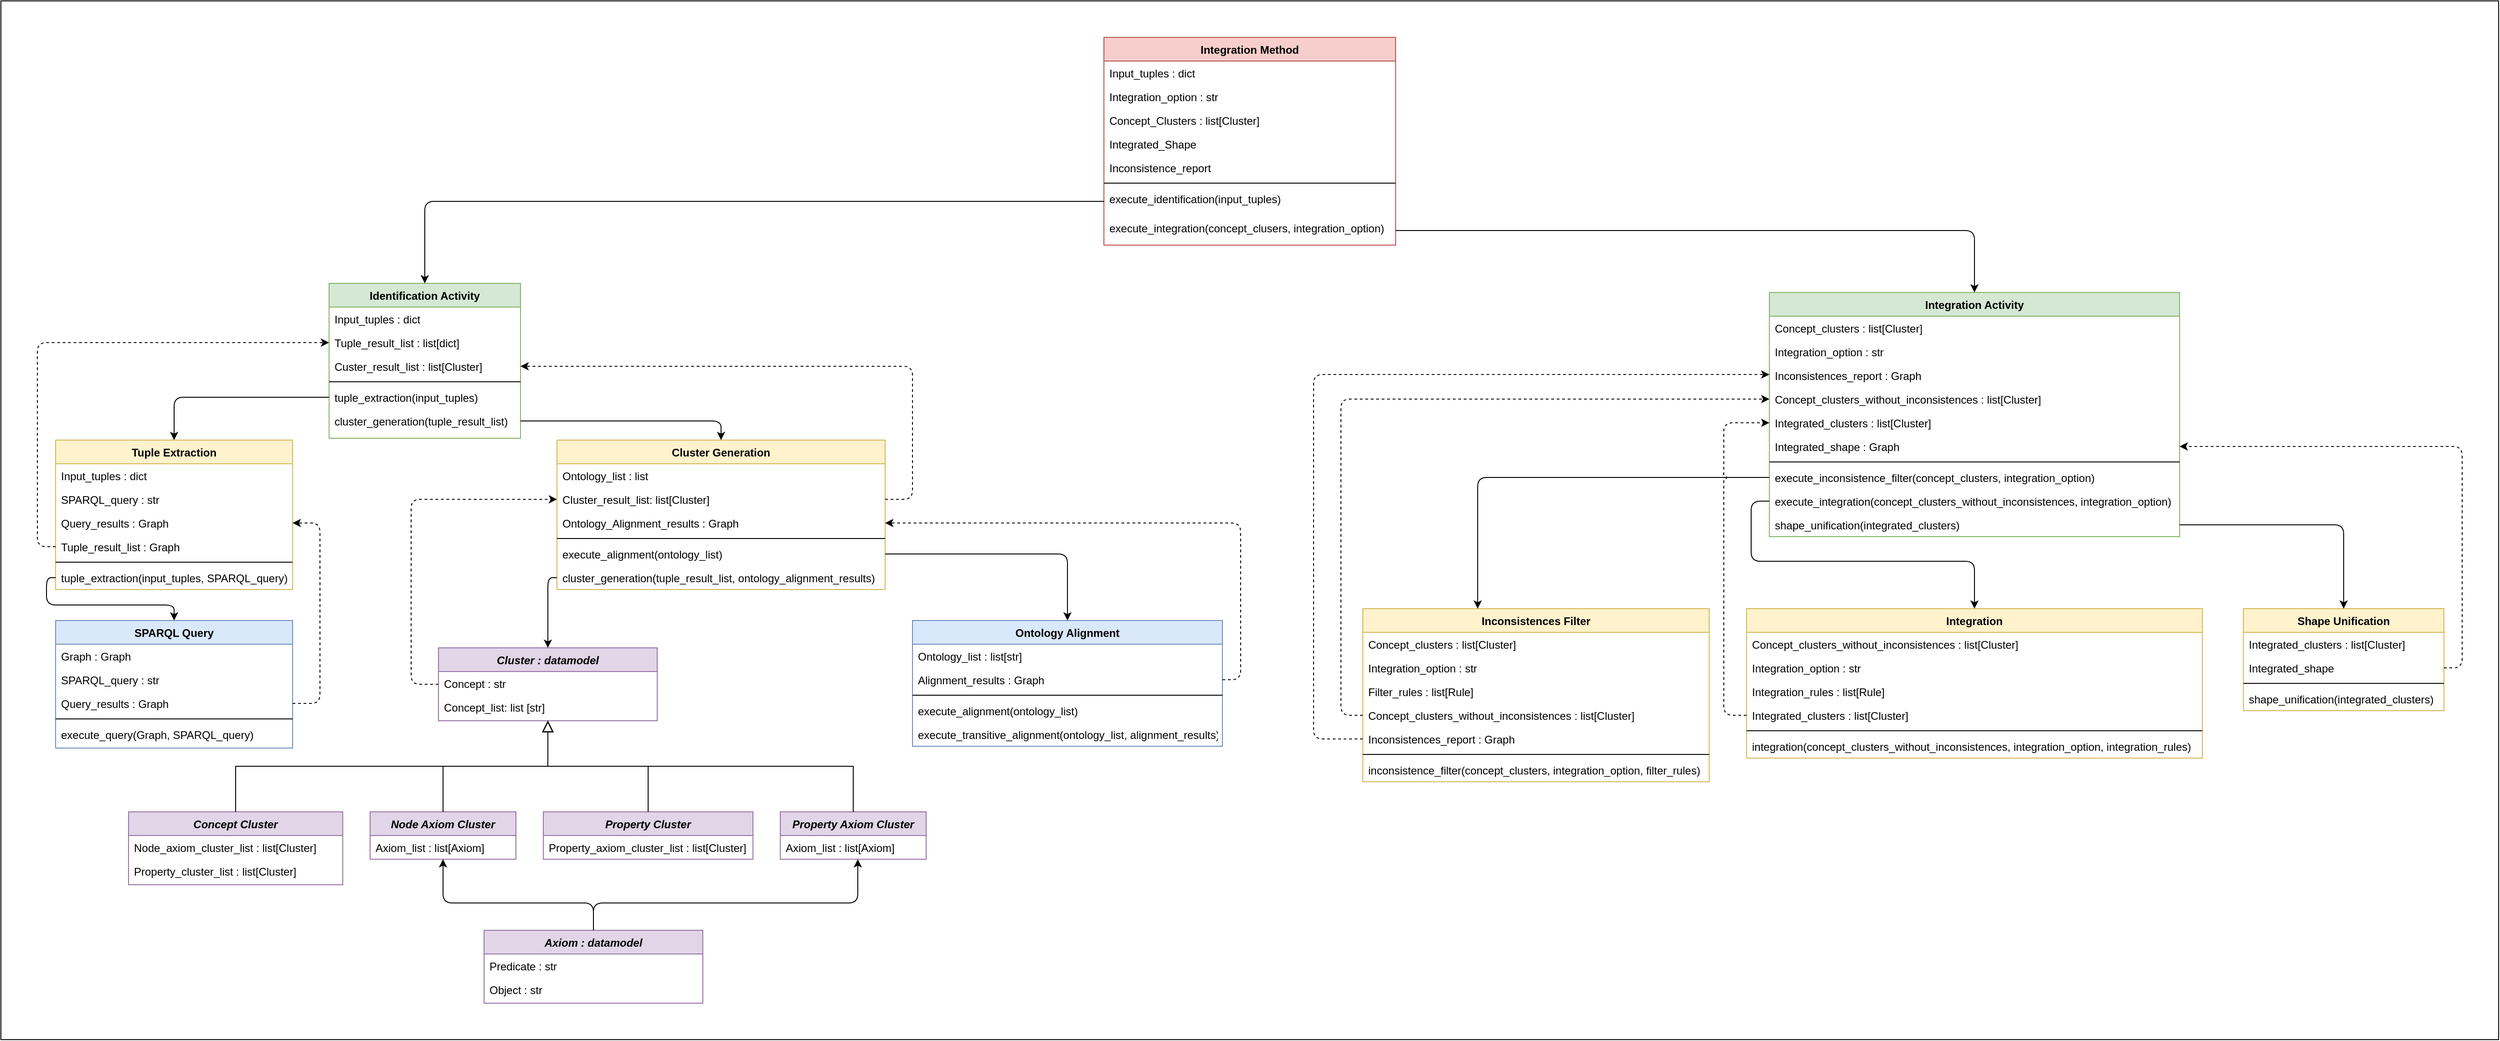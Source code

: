 <mxfile>
    <diagram id="N_ACyk_NYoFnbW6lfRZY" name="Page-1">
        <mxGraphModel dx="1356" dy="1001" grid="1" gridSize="10" guides="1" tooltips="1" connect="1" arrows="1" fold="1" page="1" pageScale="1" pageWidth="827" pageHeight="1169" background="none" math="0" shadow="0">
            <root>
                <mxCell id="0"/>
                <mxCell id="1" parent="0"/>
                <mxCell id="170" value="" style="rounded=0;whiteSpace=wrap;html=1;" vertex="1" parent="1">
                    <mxGeometry x="-320" y="170" width="2740" height="1140" as="geometry"/>
                </mxCell>
                <mxCell id="131" style="edgeStyle=orthogonalEdgeStyle;html=1;dashed=1;" edge="1" parent="1" source="10" target="83">
                    <mxGeometry relative="1" as="geometry">
                        <Array as="points">
                            <mxPoint x="130" y="920"/>
                            <mxPoint x="130" y="717"/>
                        </Array>
                    </mxGeometry>
                </mxCell>
                <mxCell id="10" value="Cluster : datamodel" style="swimlane;fontStyle=3;align=center;verticalAlign=top;childLayout=stackLayout;horizontal=1;startSize=26;horizontalStack=0;resizeParent=1;resizeLast=0;collapsible=1;marginBottom=0;rounded=0;shadow=0;strokeWidth=1;fillColor=#e1d5e7;strokeColor=#9673a6;" vertex="1" parent="1">
                    <mxGeometry x="160" y="880" width="240" height="80" as="geometry">
                        <mxRectangle x="230" y="140" width="160" height="26" as="alternateBounds"/>
                    </mxGeometry>
                </mxCell>
                <mxCell id="11" value="Concept : str" style="text;align=left;verticalAlign=top;spacingLeft=4;spacingRight=4;overflow=hidden;rotatable=0;points=[[0,0.5],[1,0.5]];portConstraint=eastwest;" vertex="1" parent="10">
                    <mxGeometry y="26" width="240" height="26" as="geometry"/>
                </mxCell>
                <mxCell id="12" value="Concept_list: list [str]" style="text;align=left;verticalAlign=top;spacingLeft=4;spacingRight=4;overflow=hidden;rotatable=0;points=[[0,0.5],[1,0.5]];portConstraint=eastwest;rounded=0;shadow=0;html=0;" vertex="1" parent="10">
                    <mxGeometry y="52" width="240" height="26" as="geometry"/>
                </mxCell>
                <mxCell id="16" value="Node Axiom Cluster" style="swimlane;fontStyle=3;align=center;verticalAlign=top;childLayout=stackLayout;horizontal=1;startSize=26;horizontalStack=0;resizeParent=1;resizeLast=0;collapsible=1;marginBottom=0;rounded=0;shadow=0;strokeWidth=1;fillColor=#e1d5e7;strokeColor=#9673a6;" vertex="1" parent="1">
                    <mxGeometry x="85" y="1060" width="160" height="52" as="geometry">
                        <mxRectangle x="130" y="380" width="160" height="26" as="alternateBounds"/>
                    </mxGeometry>
                </mxCell>
                <mxCell id="17" value="Axiom_list : list[Axiom]" style="text;align=left;verticalAlign=top;spacingLeft=4;spacingRight=4;overflow=hidden;rotatable=0;points=[[0,0.5],[1,0.5]];portConstraint=eastwest;" vertex="1" parent="16">
                    <mxGeometry y="26" width="160" height="26" as="geometry"/>
                </mxCell>
                <mxCell id="22" value="" style="endArrow=block;endSize=10;endFill=0;shadow=0;strokeWidth=1;rounded=0;curved=0;edgeStyle=elbowEdgeStyle;elbow=vertical;" edge="1" parent="1" source="16" target="10">
                    <mxGeometry width="160" relative="1" as="geometry">
                        <mxPoint x="140" y="983" as="sourcePoint"/>
                        <mxPoint x="100" y="1020" as="targetPoint"/>
                    </mxGeometry>
                </mxCell>
                <mxCell id="23" value="Property Cluster" style="swimlane;fontStyle=3;align=center;verticalAlign=top;childLayout=stackLayout;horizontal=1;startSize=26;horizontalStack=0;resizeParent=1;resizeLast=0;collapsible=1;marginBottom=0;rounded=0;shadow=0;strokeWidth=1;fillColor=#e1d5e7;strokeColor=#9673a6;" vertex="1" parent="1">
                    <mxGeometry x="275" y="1060" width="230" height="52" as="geometry">
                        <mxRectangle x="340" y="380" width="170" height="26" as="alternateBounds"/>
                    </mxGeometry>
                </mxCell>
                <mxCell id="24" value="Property_axiom_cluster_list : list[Cluster]" style="text;align=left;verticalAlign=top;spacingLeft=4;spacingRight=4;overflow=hidden;rotatable=0;points=[[0,0.5],[1,0.5]];portConstraint=eastwest;" vertex="1" parent="23">
                    <mxGeometry y="26" width="230" height="26" as="geometry"/>
                </mxCell>
                <mxCell id="26" value="" style="endArrow=block;endSize=10;endFill=0;shadow=0;strokeWidth=1;rounded=0;curved=0;edgeStyle=elbowEdgeStyle;elbow=vertical;" edge="1" parent="1" source="23" target="10">
                    <mxGeometry width="160" relative="1" as="geometry">
                        <mxPoint x="150" y="1153" as="sourcePoint"/>
                        <mxPoint x="260" y="1070" as="targetPoint"/>
                    </mxGeometry>
                </mxCell>
                <mxCell id="27" value="Integration Method" style="swimlane;fontStyle=1;align=center;verticalAlign=top;childLayout=stackLayout;horizontal=1;startSize=26;horizontalStack=0;resizeParent=1;resizeLast=0;collapsible=1;marginBottom=0;rounded=0;shadow=0;strokeWidth=1;fillColor=#f8cecc;strokeColor=#b85450;" vertex="1" parent="1">
                    <mxGeometry x="890" y="210" width="320" height="228" as="geometry">
                        <mxRectangle x="550" y="140" width="160" height="26" as="alternateBounds"/>
                    </mxGeometry>
                </mxCell>
                <mxCell id="28" value="Input_tuples : dict" style="text;align=left;verticalAlign=top;spacingLeft=4;spacingRight=4;overflow=hidden;rotatable=0;points=[[0,0.5],[1,0.5]];portConstraint=eastwest;rounded=0;shadow=0;html=0;" vertex="1" parent="27">
                    <mxGeometry y="26" width="320" height="26" as="geometry"/>
                </mxCell>
                <mxCell id="30" value="Integration_option : str" style="text;align=left;verticalAlign=top;spacingLeft=4;spacingRight=4;overflow=hidden;rotatable=0;points=[[0,0.5],[1,0.5]];portConstraint=eastwest;" vertex="1" parent="27">
                    <mxGeometry y="52" width="320" height="26" as="geometry"/>
                </mxCell>
                <mxCell id="101" value="Concept_Clusters : list[Cluster]" style="text;align=left;verticalAlign=top;spacingLeft=4;spacingRight=4;overflow=hidden;rotatable=0;points=[[0,0.5],[1,0.5]];portConstraint=eastwest;rounded=0;shadow=0;html=0;" vertex="1" parent="27">
                    <mxGeometry y="78" width="320" height="26" as="geometry"/>
                </mxCell>
                <mxCell id="32" value="Integrated_Shape" style="text;align=left;verticalAlign=top;spacingLeft=4;spacingRight=4;overflow=hidden;rotatable=0;points=[[0,0.5],[1,0.5]];portConstraint=eastwest;rounded=0;shadow=0;html=0;" vertex="1" parent="27">
                    <mxGeometry y="104" width="320" height="26" as="geometry"/>
                </mxCell>
                <mxCell id="55" value="Inconsistence_report" style="text;align=left;verticalAlign=top;spacingLeft=4;spacingRight=4;overflow=hidden;rotatable=0;points=[[0,0.5],[1,0.5]];portConstraint=eastwest;rounded=0;shadow=0;html=0;" vertex="1" parent="27">
                    <mxGeometry y="130" width="320" height="26" as="geometry"/>
                </mxCell>
                <mxCell id="33" value="" style="line;html=1;strokeWidth=1;align=left;verticalAlign=middle;spacingTop=-1;spacingLeft=3;spacingRight=3;rotatable=0;labelPosition=right;points=[];portConstraint=eastwest;" vertex="1" parent="27">
                    <mxGeometry y="156" width="320" height="8" as="geometry"/>
                </mxCell>
                <mxCell id="34" value="execute_identification(input_tuples)" style="text;align=left;verticalAlign=top;spacingLeft=4;spacingRight=4;overflow=hidden;rotatable=0;points=[[0,0.5],[1,0.5]];portConstraint=eastwest;" vertex="1" parent="27">
                    <mxGeometry y="164" width="320" height="32" as="geometry"/>
                </mxCell>
                <mxCell id="100" value="execute_integration(concept_clusers, integration_option)" style="text;align=left;verticalAlign=top;spacingLeft=4;spacingRight=4;overflow=hidden;rotatable=0;points=[[0,0.5],[1,0.5]];portConstraint=eastwest;" vertex="1" parent="27">
                    <mxGeometry y="196" width="320" height="32" as="geometry"/>
                </mxCell>
                <mxCell id="35" value="Identification Activity" style="swimlane;fontStyle=1;align=center;verticalAlign=top;childLayout=stackLayout;horizontal=1;startSize=26;horizontalStack=0;resizeParent=1;resizeLast=0;collapsible=1;marginBottom=0;rounded=0;shadow=0;strokeWidth=1;fillColor=#d5e8d4;strokeColor=#82b366;" vertex="1" parent="1">
                    <mxGeometry x="40" y="480" width="210" height="170" as="geometry">
                        <mxRectangle x="550" y="140" width="160" height="26" as="alternateBounds"/>
                    </mxGeometry>
                </mxCell>
                <mxCell id="36" value="Input_tuples : dict" style="text;align=left;verticalAlign=top;spacingLeft=4;spacingRight=4;overflow=hidden;rotatable=0;points=[[0,0.5],[1,0.5]];portConstraint=eastwest;rounded=0;shadow=0;html=0;" vertex="1" parent="35">
                    <mxGeometry y="26" width="210" height="26" as="geometry"/>
                </mxCell>
                <mxCell id="39" value="Tuple_result_list : list[dict]" style="text;align=left;verticalAlign=top;spacingLeft=4;spacingRight=4;overflow=hidden;rotatable=0;points=[[0,0.5],[1,0.5]];portConstraint=eastwest;rounded=0;shadow=0;html=0;" vertex="1" parent="35">
                    <mxGeometry y="52" width="210" height="26" as="geometry"/>
                </mxCell>
                <mxCell id="40" value="Custer_result_list : list[Cluster]" style="text;align=left;verticalAlign=top;spacingLeft=4;spacingRight=4;overflow=hidden;rotatable=0;points=[[0,0.5],[1,0.5]];portConstraint=eastwest;rounded=0;shadow=0;html=0;" vertex="1" parent="35">
                    <mxGeometry y="78" width="210" height="26" as="geometry"/>
                </mxCell>
                <mxCell id="41" value="" style="line;html=1;strokeWidth=1;align=left;verticalAlign=middle;spacingTop=-1;spacingLeft=3;spacingRight=3;rotatable=0;labelPosition=right;points=[];portConstraint=eastwest;" vertex="1" parent="35">
                    <mxGeometry y="104" width="210" height="8" as="geometry"/>
                </mxCell>
                <mxCell id="42" value="tuple_extraction(input_tuples)" style="text;align=left;verticalAlign=top;spacingLeft=4;spacingRight=4;overflow=hidden;rotatable=0;points=[[0,0.5],[1,0.5]];portConstraint=eastwest;" vertex="1" parent="35">
                    <mxGeometry y="112" width="210" height="26" as="geometry"/>
                </mxCell>
                <mxCell id="56" value="cluster_generation(tuple_result_list)" style="text;align=left;verticalAlign=top;spacingLeft=4;spacingRight=4;overflow=hidden;rotatable=0;points=[[0,0.5],[1,0.5]];portConstraint=eastwest;" vertex="1" parent="35">
                    <mxGeometry y="138" width="210" height="26" as="geometry"/>
                </mxCell>
                <mxCell id="43" value="Integration Activity" style="swimlane;fontStyle=1;align=center;verticalAlign=top;childLayout=stackLayout;horizontal=1;startSize=26;horizontalStack=0;resizeParent=1;resizeLast=0;collapsible=1;marginBottom=0;rounded=0;shadow=0;strokeWidth=1;fillColor=#d5e8d4;strokeColor=#82b366;" vertex="1" parent="1">
                    <mxGeometry x="1620" y="490" width="450" height="268" as="geometry">
                        <mxRectangle x="550" y="140" width="160" height="26" as="alternateBounds"/>
                    </mxGeometry>
                </mxCell>
                <mxCell id="44" value="Concept_clusters : list[Cluster]" style="text;align=left;verticalAlign=top;spacingLeft=4;spacingRight=4;overflow=hidden;rotatable=0;points=[[0,0.5],[1,0.5]];portConstraint=eastwest;rounded=0;shadow=0;html=0;" vertex="1" parent="43">
                    <mxGeometry y="26" width="450" height="26" as="geometry"/>
                </mxCell>
                <mxCell id="45" value="Integration_option : str" style="text;align=left;verticalAlign=top;spacingLeft=4;spacingRight=4;overflow=hidden;rotatable=0;points=[[0,0.5],[1,0.5]];portConstraint=eastwest;rounded=0;shadow=0;html=0;" vertex="1" parent="43">
                    <mxGeometry y="52" width="450" height="26" as="geometry"/>
                </mxCell>
                <mxCell id="48" value="Inconsistences_report : Graph" style="text;align=left;verticalAlign=top;spacingLeft=4;spacingRight=4;overflow=hidden;rotatable=0;points=[[0,0.5],[1,0.5]];portConstraint=eastwest;rounded=0;shadow=0;html=0;" vertex="1" parent="43">
                    <mxGeometry y="78" width="450" height="26" as="geometry"/>
                </mxCell>
                <mxCell id="46" value="Concept_clusters_without_inconsistences : list[Cluster]" style="text;align=left;verticalAlign=top;spacingLeft=4;spacingRight=4;overflow=hidden;rotatable=0;points=[[0,0.5],[1,0.5]];portConstraint=eastwest;" vertex="1" parent="43">
                    <mxGeometry y="104" width="450" height="26" as="geometry"/>
                </mxCell>
                <mxCell id="47" value="Integrated_clusters : list[Cluster]" style="text;align=left;verticalAlign=top;spacingLeft=4;spacingRight=4;overflow=hidden;rotatable=0;points=[[0,0.5],[1,0.5]];portConstraint=eastwest;rounded=0;shadow=0;html=0;" vertex="1" parent="43">
                    <mxGeometry y="130" width="450" height="26" as="geometry"/>
                </mxCell>
                <mxCell id="136" value="Integrated_shape : Graph" style="text;align=left;verticalAlign=top;spacingLeft=4;spacingRight=4;overflow=hidden;rotatable=0;points=[[0,0.5],[1,0.5]];portConstraint=eastwest;rounded=0;shadow=0;html=0;" vertex="1" parent="43">
                    <mxGeometry y="156" width="450" height="26" as="geometry"/>
                </mxCell>
                <mxCell id="49" value="" style="line;html=1;strokeWidth=1;align=left;verticalAlign=middle;spacingTop=-1;spacingLeft=3;spacingRight=3;rotatable=0;labelPosition=right;points=[];portConstraint=eastwest;" vertex="1" parent="43">
                    <mxGeometry y="182" width="450" height="8" as="geometry"/>
                </mxCell>
                <mxCell id="133" value="execute_inconsistence_filter(concept_clusters, integration_option)" style="text;align=left;verticalAlign=top;spacingLeft=4;spacingRight=4;overflow=hidden;rotatable=0;points=[[0,0.5],[1,0.5]];portConstraint=eastwest;" vertex="1" parent="43">
                    <mxGeometry y="190" width="450" height="26" as="geometry"/>
                </mxCell>
                <mxCell id="50" value="execute_integration(concept_clusters_without_inconsistences, integration_option)" style="text;align=left;verticalAlign=top;spacingLeft=4;spacingRight=4;overflow=hidden;rotatable=0;points=[[0,0.5],[1,0.5]];portConstraint=eastwest;" vertex="1" parent="43">
                    <mxGeometry y="216" width="450" height="26" as="geometry"/>
                </mxCell>
                <mxCell id="134" value="shape_unification(integrated_clusters)" style="text;align=left;verticalAlign=top;spacingLeft=4;spacingRight=4;overflow=hidden;rotatable=0;points=[[0,0.5],[1,0.5]];portConstraint=eastwest;" vertex="1" parent="43">
                    <mxGeometry y="242" width="450" height="26" as="geometry"/>
                </mxCell>
                <mxCell id="53" style="edgeStyle=orthogonalEdgeStyle;html=1;" edge="1" parent="1" source="34" target="35">
                    <mxGeometry relative="1" as="geometry"/>
                </mxCell>
                <mxCell id="54" style="edgeStyle=orthogonalEdgeStyle;html=1;" edge="1" parent="1" source="100" target="43">
                    <mxGeometry relative="1" as="geometry">
                        <mxPoint x="1210" y="423" as="sourcePoint"/>
                    </mxGeometry>
                </mxCell>
                <mxCell id="58" value="Tuple Extraction" style="swimlane;fontStyle=1;align=center;verticalAlign=top;childLayout=stackLayout;horizontal=1;startSize=26;horizontalStack=0;resizeParent=1;resizeLast=0;collapsible=1;marginBottom=0;rounded=0;shadow=0;strokeWidth=1;fillColor=#fff2cc;strokeColor=#d6b656;" vertex="1" parent="1">
                    <mxGeometry x="-260" y="652" width="260" height="164" as="geometry">
                        <mxRectangle x="-250" y="650" width="160" height="26" as="alternateBounds"/>
                    </mxGeometry>
                </mxCell>
                <mxCell id="59" value="Input_tuples : dict" style="text;align=left;verticalAlign=top;spacingLeft=4;spacingRight=4;overflow=hidden;rotatable=0;points=[[0,0.5],[1,0.5]];portConstraint=eastwest;rounded=0;shadow=0;html=0;" vertex="1" parent="58">
                    <mxGeometry y="26" width="260" height="26" as="geometry"/>
                </mxCell>
                <mxCell id="60" value="SPARQL_query : str" style="text;align=left;verticalAlign=top;spacingLeft=4;spacingRight=4;overflow=hidden;rotatable=0;points=[[0,0.5],[1,0.5]];portConstraint=eastwest;rounded=0;shadow=0;html=0;" vertex="1" parent="58">
                    <mxGeometry y="52" width="260" height="26" as="geometry"/>
                </mxCell>
                <mxCell id="63" value="Query_results : Graph" style="text;align=left;verticalAlign=top;spacingLeft=4;spacingRight=4;overflow=hidden;rotatable=0;points=[[0,0.5],[1,0.5]];portConstraint=eastwest;rounded=0;shadow=0;html=0;" vertex="1" parent="58">
                    <mxGeometry y="78" width="260" height="26" as="geometry"/>
                </mxCell>
                <mxCell id="107" value="Tuple_result_list : Graph" style="text;align=left;verticalAlign=top;spacingLeft=4;spacingRight=4;overflow=hidden;rotatable=0;points=[[0,0.5],[1,0.5]];portConstraint=eastwest;rounded=0;shadow=0;html=0;" vertex="1" parent="58">
                    <mxGeometry y="104" width="260" height="26" as="geometry"/>
                </mxCell>
                <mxCell id="64" value="" style="line;html=1;strokeWidth=1;align=left;verticalAlign=middle;spacingTop=-1;spacingLeft=3;spacingRight=3;rotatable=0;labelPosition=right;points=[];portConstraint=eastwest;" vertex="1" parent="58">
                    <mxGeometry y="130" width="260" height="8" as="geometry"/>
                </mxCell>
                <mxCell id="65" value="tuple_extraction(input_tuples, SPARQL_query)" style="text;align=left;verticalAlign=top;spacingLeft=4;spacingRight=4;overflow=hidden;rotatable=0;points=[[0,0.5],[1,0.5]];portConstraint=eastwest;" vertex="1" parent="58">
                    <mxGeometry y="138" width="260" height="26" as="geometry"/>
                </mxCell>
                <mxCell id="67" value="Ontology Alignment" style="swimlane;fontStyle=1;align=center;verticalAlign=top;childLayout=stackLayout;horizontal=1;startSize=26;horizontalStack=0;resizeParent=1;resizeLast=0;collapsible=1;marginBottom=0;rounded=0;shadow=0;strokeWidth=1;fillColor=#dae8fc;strokeColor=#6c8ebf;" vertex="1" parent="1">
                    <mxGeometry x="680" y="850" width="340" height="138" as="geometry">
                        <mxRectangle x="550" y="140" width="160" height="26" as="alternateBounds"/>
                    </mxGeometry>
                </mxCell>
                <mxCell id="69" value="Ontology_list : list[str]" style="text;align=left;verticalAlign=top;spacingLeft=4;spacingRight=4;overflow=hidden;rotatable=0;points=[[0,0.5],[1,0.5]];portConstraint=eastwest;rounded=0;shadow=0;html=0;" vertex="1" parent="67">
                    <mxGeometry y="26" width="340" height="26" as="geometry"/>
                </mxCell>
                <mxCell id="70" value="Alignment_results : Graph" style="text;align=left;verticalAlign=top;spacingLeft=4;spacingRight=4;overflow=hidden;rotatable=0;points=[[0,0.5],[1,0.5]];portConstraint=eastwest;rounded=0;shadow=0;html=0;" vertex="1" parent="67">
                    <mxGeometry y="52" width="340" height="26" as="geometry"/>
                </mxCell>
                <mxCell id="71" value="" style="line;html=1;strokeWidth=1;align=left;verticalAlign=middle;spacingTop=-1;spacingLeft=3;spacingRight=3;rotatable=0;labelPosition=right;points=[];portConstraint=eastwest;" vertex="1" parent="67">
                    <mxGeometry y="78" width="340" height="8" as="geometry"/>
                </mxCell>
                <mxCell id="72" value="execute_alignment(ontology_list)" style="text;align=left;verticalAlign=top;spacingLeft=4;spacingRight=4;overflow=hidden;rotatable=0;points=[[0,0.5],[1,0.5]];portConstraint=eastwest;" vertex="1" parent="67">
                    <mxGeometry y="86" width="340" height="26" as="geometry"/>
                </mxCell>
                <mxCell id="132" value="execute_transitive_alignment(ontology_list, alignment_results)" style="text;align=left;verticalAlign=top;spacingLeft=4;spacingRight=4;overflow=hidden;rotatable=0;points=[[0,0.5],[1,0.5]];portConstraint=eastwest;" vertex="1" parent="67">
                    <mxGeometry y="112" width="340" height="26" as="geometry"/>
                </mxCell>
                <mxCell id="75" value="SPARQL Query" style="swimlane;fontStyle=1;align=center;verticalAlign=top;childLayout=stackLayout;horizontal=1;startSize=26;horizontalStack=0;resizeParent=1;resizeLast=0;collapsible=1;marginBottom=0;rounded=0;shadow=0;strokeWidth=1;fillColor=#dae8fc;strokeColor=#6c8ebf;" vertex="1" parent="1">
                    <mxGeometry x="-260" y="850" width="260" height="140" as="geometry">
                        <mxRectangle x="550" y="140" width="160" height="26" as="alternateBounds"/>
                    </mxGeometry>
                </mxCell>
                <mxCell id="76" value="Graph : Graph" style="text;align=left;verticalAlign=top;spacingLeft=4;spacingRight=4;overflow=hidden;rotatable=0;points=[[0,0.5],[1,0.5]];portConstraint=eastwest;rounded=0;shadow=0;html=0;" vertex="1" parent="75">
                    <mxGeometry y="26" width="260" height="26" as="geometry"/>
                </mxCell>
                <mxCell id="77" value="SPARQL_query : str" style="text;align=left;verticalAlign=top;spacingLeft=4;spacingRight=4;overflow=hidden;rotatable=0;points=[[0,0.5],[1,0.5]];portConstraint=eastwest;rounded=0;shadow=0;html=0;" vertex="1" parent="75">
                    <mxGeometry y="52" width="260" height="26" as="geometry"/>
                </mxCell>
                <mxCell id="78" value="Query_results : Graph" style="text;align=left;verticalAlign=top;spacingLeft=4;spacingRight=4;overflow=hidden;rotatable=0;points=[[0,0.5],[1,0.5]];portConstraint=eastwest;rounded=0;shadow=0;html=0;" vertex="1" parent="75">
                    <mxGeometry y="78" width="260" height="26" as="geometry"/>
                </mxCell>
                <mxCell id="79" value="" style="line;html=1;strokeWidth=1;align=left;verticalAlign=middle;spacingTop=-1;spacingLeft=3;spacingRight=3;rotatable=0;labelPosition=right;points=[];portConstraint=eastwest;" vertex="1" parent="75">
                    <mxGeometry y="104" width="260" height="8" as="geometry"/>
                </mxCell>
                <mxCell id="80" value="execute_query(Graph, SPARQL_query)" style="text;align=left;verticalAlign=top;spacingLeft=4;spacingRight=4;overflow=hidden;rotatable=0;points=[[0,0.5],[1,0.5]];portConstraint=eastwest;" vertex="1" parent="75">
                    <mxGeometry y="112" width="260" height="26" as="geometry"/>
                </mxCell>
                <mxCell id="81" value="Cluster Generation" style="swimlane;fontStyle=1;align=center;verticalAlign=top;childLayout=stackLayout;horizontal=1;startSize=26;horizontalStack=0;resizeParent=1;resizeLast=0;collapsible=1;marginBottom=0;rounded=0;shadow=0;strokeWidth=1;fillColor=#fff2cc;strokeColor=#d6b656;" vertex="1" parent="1">
                    <mxGeometry x="290" y="652" width="360" height="164" as="geometry">
                        <mxRectangle x="550" y="140" width="160" height="26" as="alternateBounds"/>
                    </mxGeometry>
                </mxCell>
                <mxCell id="82" value="Ontology_list : list" style="text;align=left;verticalAlign=top;spacingLeft=4;spacingRight=4;overflow=hidden;rotatable=0;points=[[0,0.5],[1,0.5]];portConstraint=eastwest;rounded=0;shadow=0;html=0;" vertex="1" parent="81">
                    <mxGeometry y="26" width="360" height="26" as="geometry"/>
                </mxCell>
                <mxCell id="83" value="Cluster_result_list: list[Cluster]" style="text;align=left;verticalAlign=top;spacingLeft=4;spacingRight=4;overflow=hidden;rotatable=0;points=[[0,0.5],[1,0.5]];portConstraint=eastwest;rounded=0;shadow=0;html=0;" vertex="1" parent="81">
                    <mxGeometry y="52" width="360" height="26" as="geometry"/>
                </mxCell>
                <mxCell id="115" value="Ontology_Alignment_results : Graph" style="text;align=left;verticalAlign=top;spacingLeft=4;spacingRight=4;overflow=hidden;rotatable=0;points=[[0,0.5],[1,0.5]];portConstraint=eastwest;rounded=0;shadow=0;html=0;" vertex="1" parent="81">
                    <mxGeometry y="78" width="360" height="26" as="geometry"/>
                </mxCell>
                <mxCell id="84" value="" style="line;html=1;strokeWidth=1;align=left;verticalAlign=middle;spacingTop=-1;spacingLeft=3;spacingRight=3;rotatable=0;labelPosition=right;points=[];portConstraint=eastwest;" vertex="1" parent="81">
                    <mxGeometry y="104" width="360" height="8" as="geometry"/>
                </mxCell>
                <mxCell id="85" value="execute_alignment(ontology_list)" style="text;align=left;verticalAlign=top;spacingLeft=4;spacingRight=4;overflow=hidden;rotatable=0;points=[[0,0.5],[1,0.5]];portConstraint=eastwest;" vertex="1" parent="81">
                    <mxGeometry y="112" width="360" height="26" as="geometry"/>
                </mxCell>
                <mxCell id="104" value="cluster_generation(tuple_result_list, ontology_alignment_results)" style="text;align=left;verticalAlign=top;spacingLeft=4;spacingRight=4;overflow=hidden;rotatable=0;points=[[0,0.5],[1,0.5]];portConstraint=eastwest;" vertex="1" parent="81">
                    <mxGeometry y="138" width="360" height="26" as="geometry"/>
                </mxCell>
                <mxCell id="88" value="Property Axiom Cluster" style="swimlane;fontStyle=3;align=center;verticalAlign=top;childLayout=stackLayout;horizontal=1;startSize=26;horizontalStack=0;resizeParent=1;resizeLast=0;collapsible=1;marginBottom=0;rounded=0;shadow=0;strokeWidth=1;fillColor=#e1d5e7;strokeColor=#9673a6;" vertex="1" parent="1">
                    <mxGeometry x="535" y="1060" width="160" height="52" as="geometry">
                        <mxRectangle x="340" y="380" width="170" height="26" as="alternateBounds"/>
                    </mxGeometry>
                </mxCell>
                <mxCell id="89" value="Axiom_list : list[Axiom]" style="text;align=left;verticalAlign=top;spacingLeft=4;spacingRight=4;overflow=hidden;rotatable=0;points=[[0,0.5],[1,0.5]];portConstraint=eastwest;" vertex="1" parent="88">
                    <mxGeometry y="26" width="160" height="26" as="geometry"/>
                </mxCell>
                <mxCell id="94" value="" style="endArrow=block;endSize=10;endFill=0;shadow=0;strokeWidth=1;rounded=0;curved=0;edgeStyle=elbowEdgeStyle;elbow=vertical;" edge="1" parent="1" source="88" target="10">
                    <mxGeometry width="160" relative="1" as="geometry">
                        <mxPoint x="470" y="1122" as="sourcePoint"/>
                        <mxPoint x="470" y="1020" as="targetPoint"/>
                    </mxGeometry>
                </mxCell>
                <mxCell id="95" style="edgeStyle=orthogonalEdgeStyle;html=1;" edge="1" parent="1" source="42" target="58">
                    <mxGeometry relative="1" as="geometry"/>
                </mxCell>
                <mxCell id="96" style="edgeStyle=orthogonalEdgeStyle;html=1;dashed=1;" edge="1" parent="1" source="107" target="39">
                    <mxGeometry relative="1" as="geometry">
                        <Array as="points">
                            <mxPoint x="-280" y="769"/>
                            <mxPoint x="-280" y="545"/>
                        </Array>
                    </mxGeometry>
                </mxCell>
                <mxCell id="102" style="edgeStyle=orthogonalEdgeStyle;html=1;" edge="1" parent="1" source="65" target="75">
                    <mxGeometry relative="1" as="geometry"/>
                </mxCell>
                <mxCell id="105" style="edgeStyle=orthogonalEdgeStyle;html=1;" edge="1" parent="1" source="85" target="67">
                    <mxGeometry relative="1" as="geometry"/>
                </mxCell>
                <mxCell id="106" style="edgeStyle=orthogonalEdgeStyle;html=1;dashed=1;" edge="1" parent="1" source="70" target="115">
                    <mxGeometry relative="1" as="geometry">
                        <Array as="points">
                            <mxPoint x="1040" y="915"/>
                            <mxPoint x="1040" y="743"/>
                        </Array>
                    </mxGeometry>
                </mxCell>
                <mxCell id="108" style="edgeStyle=orthogonalEdgeStyle;html=1;dashed=1;" edge="1" parent="1" source="78" target="63">
                    <mxGeometry relative="1" as="geometry">
                        <Array as="points">
                            <mxPoint x="30" y="941"/>
                            <mxPoint x="30" y="743"/>
                        </Array>
                    </mxGeometry>
                </mxCell>
                <mxCell id="114" style="edgeStyle=orthogonalEdgeStyle;html=1;" edge="1" parent="1" source="56" target="81">
                    <mxGeometry relative="1" as="geometry"/>
                </mxCell>
                <mxCell id="116" style="edgeStyle=orthogonalEdgeStyle;html=1;dashed=1;" edge="1" parent="1" source="83" target="40">
                    <mxGeometry relative="1" as="geometry">
                        <Array as="points">
                            <mxPoint x="680" y="717"/>
                            <mxPoint x="680" y="571"/>
                        </Array>
                    </mxGeometry>
                </mxCell>
                <mxCell id="117" style="edgeStyle=orthogonalEdgeStyle;html=1;" edge="1" parent="1" source="104" target="10">
                    <mxGeometry relative="1" as="geometry"/>
                </mxCell>
                <mxCell id="118" value="Concept Cluster" style="swimlane;fontStyle=3;align=center;verticalAlign=top;childLayout=stackLayout;horizontal=1;startSize=26;horizontalStack=0;resizeParent=1;resizeLast=0;collapsible=1;marginBottom=0;rounded=0;shadow=0;strokeWidth=1;fillColor=#e1d5e7;strokeColor=#9673a6;" vertex="1" parent="1">
                    <mxGeometry x="-180" y="1060" width="235" height="80" as="geometry">
                        <mxRectangle x="130" y="380" width="160" height="26" as="alternateBounds"/>
                    </mxGeometry>
                </mxCell>
                <mxCell id="119" value="Node_axiom_cluster_list : list[Cluster]" style="text;align=left;verticalAlign=top;spacingLeft=4;spacingRight=4;overflow=hidden;rotatable=0;points=[[0,0.5],[1,0.5]];portConstraint=eastwest;" vertex="1" parent="118">
                    <mxGeometry y="26" width="235" height="26" as="geometry"/>
                </mxCell>
                <mxCell id="120" value="Property_cluster_list : list[Cluster]" style="text;align=left;verticalAlign=top;spacingLeft=4;spacingRight=4;overflow=hidden;rotatable=0;points=[[0,0.5],[1,0.5]];portConstraint=eastwest;rounded=0;shadow=0;html=0;" vertex="1" parent="118">
                    <mxGeometry y="52" width="235" height="26" as="geometry"/>
                </mxCell>
                <mxCell id="123" value="" style="endArrow=block;endSize=10;endFill=0;shadow=0;strokeWidth=1;rounded=0;curved=0;edgeStyle=elbowEdgeStyle;elbow=vertical;" edge="1" parent="1" source="118" target="10">
                    <mxGeometry width="160" relative="1" as="geometry">
                        <mxPoint x="100" y="1070" as="sourcePoint"/>
                        <mxPoint x="290" y="970" as="targetPoint"/>
                    </mxGeometry>
                </mxCell>
                <mxCell id="130" style="edgeStyle=orthogonalEdgeStyle;html=1;" edge="1" parent="1" source="125" target="16">
                    <mxGeometry relative="1" as="geometry">
                        <Array as="points">
                            <mxPoint x="330" y="1160"/>
                            <mxPoint x="165" y="1160"/>
                        </Array>
                    </mxGeometry>
                </mxCell>
                <mxCell id="125" value="Axiom : datamodel" style="swimlane;fontStyle=3;align=center;verticalAlign=top;childLayout=stackLayout;horizontal=1;startSize=26;horizontalStack=0;resizeParent=1;resizeLast=0;collapsible=1;marginBottom=0;rounded=0;shadow=0;strokeWidth=1;fillColor=#e1d5e7;strokeColor=#9673a6;" vertex="1" parent="1">
                    <mxGeometry x="210" y="1190" width="240" height="80" as="geometry">
                        <mxRectangle x="230" y="140" width="160" height="26" as="alternateBounds"/>
                    </mxGeometry>
                </mxCell>
                <mxCell id="126" value="Predicate : str" style="text;align=left;verticalAlign=top;spacingLeft=4;spacingRight=4;overflow=hidden;rotatable=0;points=[[0,0.5],[1,0.5]];portConstraint=eastwest;" vertex="1" parent="125">
                    <mxGeometry y="26" width="240" height="26" as="geometry"/>
                </mxCell>
                <mxCell id="127" value="Object : str" style="text;align=left;verticalAlign=top;spacingLeft=4;spacingRight=4;overflow=hidden;rotatable=0;points=[[0,0.5],[1,0.5]];portConstraint=eastwest;rounded=0;shadow=0;html=0;" vertex="1" parent="125">
                    <mxGeometry y="52" width="240" height="26" as="geometry"/>
                </mxCell>
                <mxCell id="128" style="edgeStyle=orthogonalEdgeStyle;html=1;" edge="1" parent="1" source="125" target="88">
                    <mxGeometry relative="1" as="geometry">
                        <Array as="points">
                            <mxPoint x="330" y="1160"/>
                            <mxPoint x="620" y="1160"/>
                        </Array>
                    </mxGeometry>
                </mxCell>
                <mxCell id="138" value="Inconsistences Filter" style="swimlane;fontStyle=1;align=center;verticalAlign=top;childLayout=stackLayout;horizontal=1;startSize=26;horizontalStack=0;resizeParent=1;resizeLast=0;collapsible=1;marginBottom=0;rounded=0;shadow=0;strokeWidth=1;fillColor=#fff2cc;strokeColor=#d6b656;" vertex="1" parent="1">
                    <mxGeometry x="1174" y="837" width="380" height="190" as="geometry">
                        <mxRectangle x="-250" y="650" width="160" height="26" as="alternateBounds"/>
                    </mxGeometry>
                </mxCell>
                <mxCell id="139" value="Concept_clusters : list[Cluster]" style="text;align=left;verticalAlign=top;spacingLeft=4;spacingRight=4;overflow=hidden;rotatable=0;points=[[0,0.5],[1,0.5]];portConstraint=eastwest;rounded=0;shadow=0;html=0;" vertex="1" parent="138">
                    <mxGeometry y="26" width="380" height="26" as="geometry"/>
                </mxCell>
                <mxCell id="140" value="Integration_option : str" style="text;align=left;verticalAlign=top;spacingLeft=4;spacingRight=4;overflow=hidden;rotatable=0;points=[[0,0.5],[1,0.5]];portConstraint=eastwest;rounded=0;shadow=0;html=0;" vertex="1" parent="138">
                    <mxGeometry y="52" width="380" height="26" as="geometry"/>
                </mxCell>
                <mxCell id="141" value="Filter_rules : list[Rule]" style="text;align=left;verticalAlign=top;spacingLeft=4;spacingRight=4;overflow=hidden;rotatable=0;points=[[0,0.5],[1,0.5]];portConstraint=eastwest;rounded=0;shadow=0;html=0;" vertex="1" parent="138">
                    <mxGeometry y="78" width="380" height="26" as="geometry"/>
                </mxCell>
                <mxCell id="142" value="Concept_clusters_without_inconsistences : list[Cluster]" style="text;align=left;verticalAlign=top;spacingLeft=4;spacingRight=4;overflow=hidden;rotatable=0;points=[[0,0.5],[1,0.5]];portConstraint=eastwest;rounded=0;shadow=0;html=0;" vertex="1" parent="138">
                    <mxGeometry y="104" width="380" height="26" as="geometry"/>
                </mxCell>
                <mxCell id="147" value="Inconsistences_report : Graph" style="text;align=left;verticalAlign=top;spacingLeft=4;spacingRight=4;overflow=hidden;rotatable=0;points=[[0,0.5],[1,0.5]];portConstraint=eastwest;rounded=0;shadow=0;html=0;" vertex="1" parent="138">
                    <mxGeometry y="130" width="380" height="26" as="geometry"/>
                </mxCell>
                <mxCell id="143" value="" style="line;html=1;strokeWidth=1;align=left;verticalAlign=middle;spacingTop=-1;spacingLeft=3;spacingRight=3;rotatable=0;labelPosition=right;points=[];portConstraint=eastwest;" vertex="1" parent="138">
                    <mxGeometry y="156" width="380" height="8" as="geometry"/>
                </mxCell>
                <mxCell id="144" value="inconsistence_filter(concept_clusters, integration_option, filter_rules)" style="text;align=left;verticalAlign=top;spacingLeft=4;spacingRight=4;overflow=hidden;rotatable=0;points=[[0,0.5],[1,0.5]];portConstraint=eastwest;" vertex="1" parent="138">
                    <mxGeometry y="164" width="380" height="26" as="geometry"/>
                </mxCell>
                <mxCell id="145" style="edgeStyle=orthogonalEdgeStyle;html=1;" edge="1" parent="1" source="133" target="138">
                    <mxGeometry relative="1" as="geometry">
                        <mxPoint x="1390" y="620" as="targetPoint"/>
                        <Array as="points">
                            <mxPoint x="1300" y="693"/>
                        </Array>
                    </mxGeometry>
                </mxCell>
                <mxCell id="148" value="Integration" style="swimlane;fontStyle=1;align=center;verticalAlign=top;childLayout=stackLayout;horizontal=1;startSize=26;horizontalStack=0;resizeParent=1;resizeLast=0;collapsible=1;marginBottom=0;rounded=0;shadow=0;strokeWidth=1;fillColor=#fff2cc;strokeColor=#d6b656;" vertex="1" parent="1">
                    <mxGeometry x="1595" y="837" width="500" height="164" as="geometry">
                        <mxRectangle x="-250" y="650" width="160" height="26" as="alternateBounds"/>
                    </mxGeometry>
                </mxCell>
                <mxCell id="149" value="Concept_clusters_without_inconsistences : list[Cluster]" style="text;align=left;verticalAlign=top;spacingLeft=4;spacingRight=4;overflow=hidden;rotatable=0;points=[[0,0.5],[1,0.5]];portConstraint=eastwest;rounded=0;shadow=0;html=0;" vertex="1" parent="148">
                    <mxGeometry y="26" width="500" height="26" as="geometry"/>
                </mxCell>
                <mxCell id="150" value="Integration_option : str" style="text;align=left;verticalAlign=top;spacingLeft=4;spacingRight=4;overflow=hidden;rotatable=0;points=[[0,0.5],[1,0.5]];portConstraint=eastwest;rounded=0;shadow=0;html=0;" vertex="1" parent="148">
                    <mxGeometry y="52" width="500" height="26" as="geometry"/>
                </mxCell>
                <mxCell id="151" value="Integration_rules : list[Rule]" style="text;align=left;verticalAlign=top;spacingLeft=4;spacingRight=4;overflow=hidden;rotatable=0;points=[[0,0.5],[1,0.5]];portConstraint=eastwest;rounded=0;shadow=0;html=0;" vertex="1" parent="148">
                    <mxGeometry y="78" width="500" height="26" as="geometry"/>
                </mxCell>
                <mxCell id="152" value="Integrated_clusters : list[Cluster]" style="text;align=left;verticalAlign=top;spacingLeft=4;spacingRight=4;overflow=hidden;rotatable=0;points=[[0,0.5],[1,0.5]];portConstraint=eastwest;rounded=0;shadow=0;html=0;" vertex="1" parent="148">
                    <mxGeometry y="104" width="500" height="26" as="geometry"/>
                </mxCell>
                <mxCell id="154" value="" style="line;html=1;strokeWidth=1;align=left;verticalAlign=middle;spacingTop=-1;spacingLeft=3;spacingRight=3;rotatable=0;labelPosition=right;points=[];portConstraint=eastwest;" vertex="1" parent="148">
                    <mxGeometry y="130" width="500" height="8" as="geometry"/>
                </mxCell>
                <mxCell id="155" value="integration(concept_clusters_without_inconsistences, integration_option, integration_rules)" style="text;align=left;verticalAlign=top;spacingLeft=4;spacingRight=4;overflow=hidden;rotatable=0;points=[[0,0.5],[1,0.5]];portConstraint=eastwest;" vertex="1" parent="148">
                    <mxGeometry y="138" width="500" height="26" as="geometry"/>
                </mxCell>
                <mxCell id="156" value="Shape Unification" style="swimlane;fontStyle=1;align=center;verticalAlign=top;childLayout=stackLayout;horizontal=1;startSize=26;horizontalStack=0;resizeParent=1;resizeLast=0;collapsible=1;marginBottom=0;rounded=0;shadow=0;strokeWidth=1;fillColor=#fff2cc;strokeColor=#d6b656;" vertex="1" parent="1">
                    <mxGeometry x="2140" y="837" width="220" height="112" as="geometry">
                        <mxRectangle x="-250" y="650" width="160" height="26" as="alternateBounds"/>
                    </mxGeometry>
                </mxCell>
                <mxCell id="157" value="Integrated_clusters : list[Cluster]" style="text;align=left;verticalAlign=top;spacingLeft=4;spacingRight=4;overflow=hidden;rotatable=0;points=[[0,0.5],[1,0.5]];portConstraint=eastwest;rounded=0;shadow=0;html=0;" vertex="1" parent="156">
                    <mxGeometry y="26" width="220" height="26" as="geometry"/>
                </mxCell>
                <mxCell id="158" value="Integrated_shape" style="text;align=left;verticalAlign=top;spacingLeft=4;spacingRight=4;overflow=hidden;rotatable=0;points=[[0,0.5],[1,0.5]];portConstraint=eastwest;rounded=0;shadow=0;html=0;" vertex="1" parent="156">
                    <mxGeometry y="52" width="220" height="26" as="geometry"/>
                </mxCell>
                <mxCell id="161" value="" style="line;html=1;strokeWidth=1;align=left;verticalAlign=middle;spacingTop=-1;spacingLeft=3;spacingRight=3;rotatable=0;labelPosition=right;points=[];portConstraint=eastwest;" vertex="1" parent="156">
                    <mxGeometry y="78" width="220" height="8" as="geometry"/>
                </mxCell>
                <mxCell id="162" value="shape_unification(integrated_clusters)" style="text;align=left;verticalAlign=top;spacingLeft=4;spacingRight=4;overflow=hidden;rotatable=0;points=[[0,0.5],[1,0.5]];portConstraint=eastwest;" vertex="1" parent="156">
                    <mxGeometry y="86" width="220" height="26" as="geometry"/>
                </mxCell>
                <mxCell id="163" style="edgeStyle=orthogonalEdgeStyle;html=1;dashed=1;" edge="1" parent="1" source="142" target="46">
                    <mxGeometry relative="1" as="geometry">
                        <mxPoint x="1080" y="780" as="sourcePoint"/>
                        <Array as="points">
                            <mxPoint x="1150" y="954"/>
                            <mxPoint x="1150" y="607"/>
                        </Array>
                    </mxGeometry>
                </mxCell>
                <mxCell id="164" style="edgeStyle=orthogonalEdgeStyle;html=1;dashed=1;jumpStyle=arc;" edge="1" parent="1" source="147" target="48">
                    <mxGeometry relative="1" as="geometry">
                        <Array as="points">
                            <mxPoint x="1120" y="980"/>
                            <mxPoint x="1120" y="580"/>
                        </Array>
                    </mxGeometry>
                </mxCell>
                <mxCell id="166" style="edgeStyle=orthogonalEdgeStyle;html=1;" edge="1" parent="1" source="50" target="148">
                    <mxGeometry relative="1" as="geometry">
                        <Array as="points">
                            <mxPoint x="1600" y="719"/>
                            <mxPoint x="1600" y="785"/>
                            <mxPoint x="1845" y="785"/>
                        </Array>
                    </mxGeometry>
                </mxCell>
                <mxCell id="167" style="edgeStyle=orthogonalEdgeStyle;html=1;dashed=1;jumpStyle=arc;" edge="1" parent="1" source="152" target="47">
                    <mxGeometry relative="1" as="geometry">
                        <mxPoint x="1530" y="820" as="targetPoint"/>
                        <Array as="points">
                            <mxPoint x="1570" y="954"/>
                            <mxPoint x="1570" y="633"/>
                        </Array>
                    </mxGeometry>
                </mxCell>
                <mxCell id="168" style="edgeStyle=orthogonalEdgeStyle;html=1;" edge="1" parent="1" source="134" target="156">
                    <mxGeometry relative="1" as="geometry"/>
                </mxCell>
                <mxCell id="169" style="edgeStyle=orthogonalEdgeStyle;html=1;dashed=1;" edge="1" parent="1" source="158" target="136">
                    <mxGeometry relative="1" as="geometry">
                        <Array as="points">
                            <mxPoint x="2380" y="902"/>
                            <mxPoint x="2380" y="659"/>
                        </Array>
                    </mxGeometry>
                </mxCell>
            </root>
        </mxGraphModel>
    </diagram>
</mxfile>